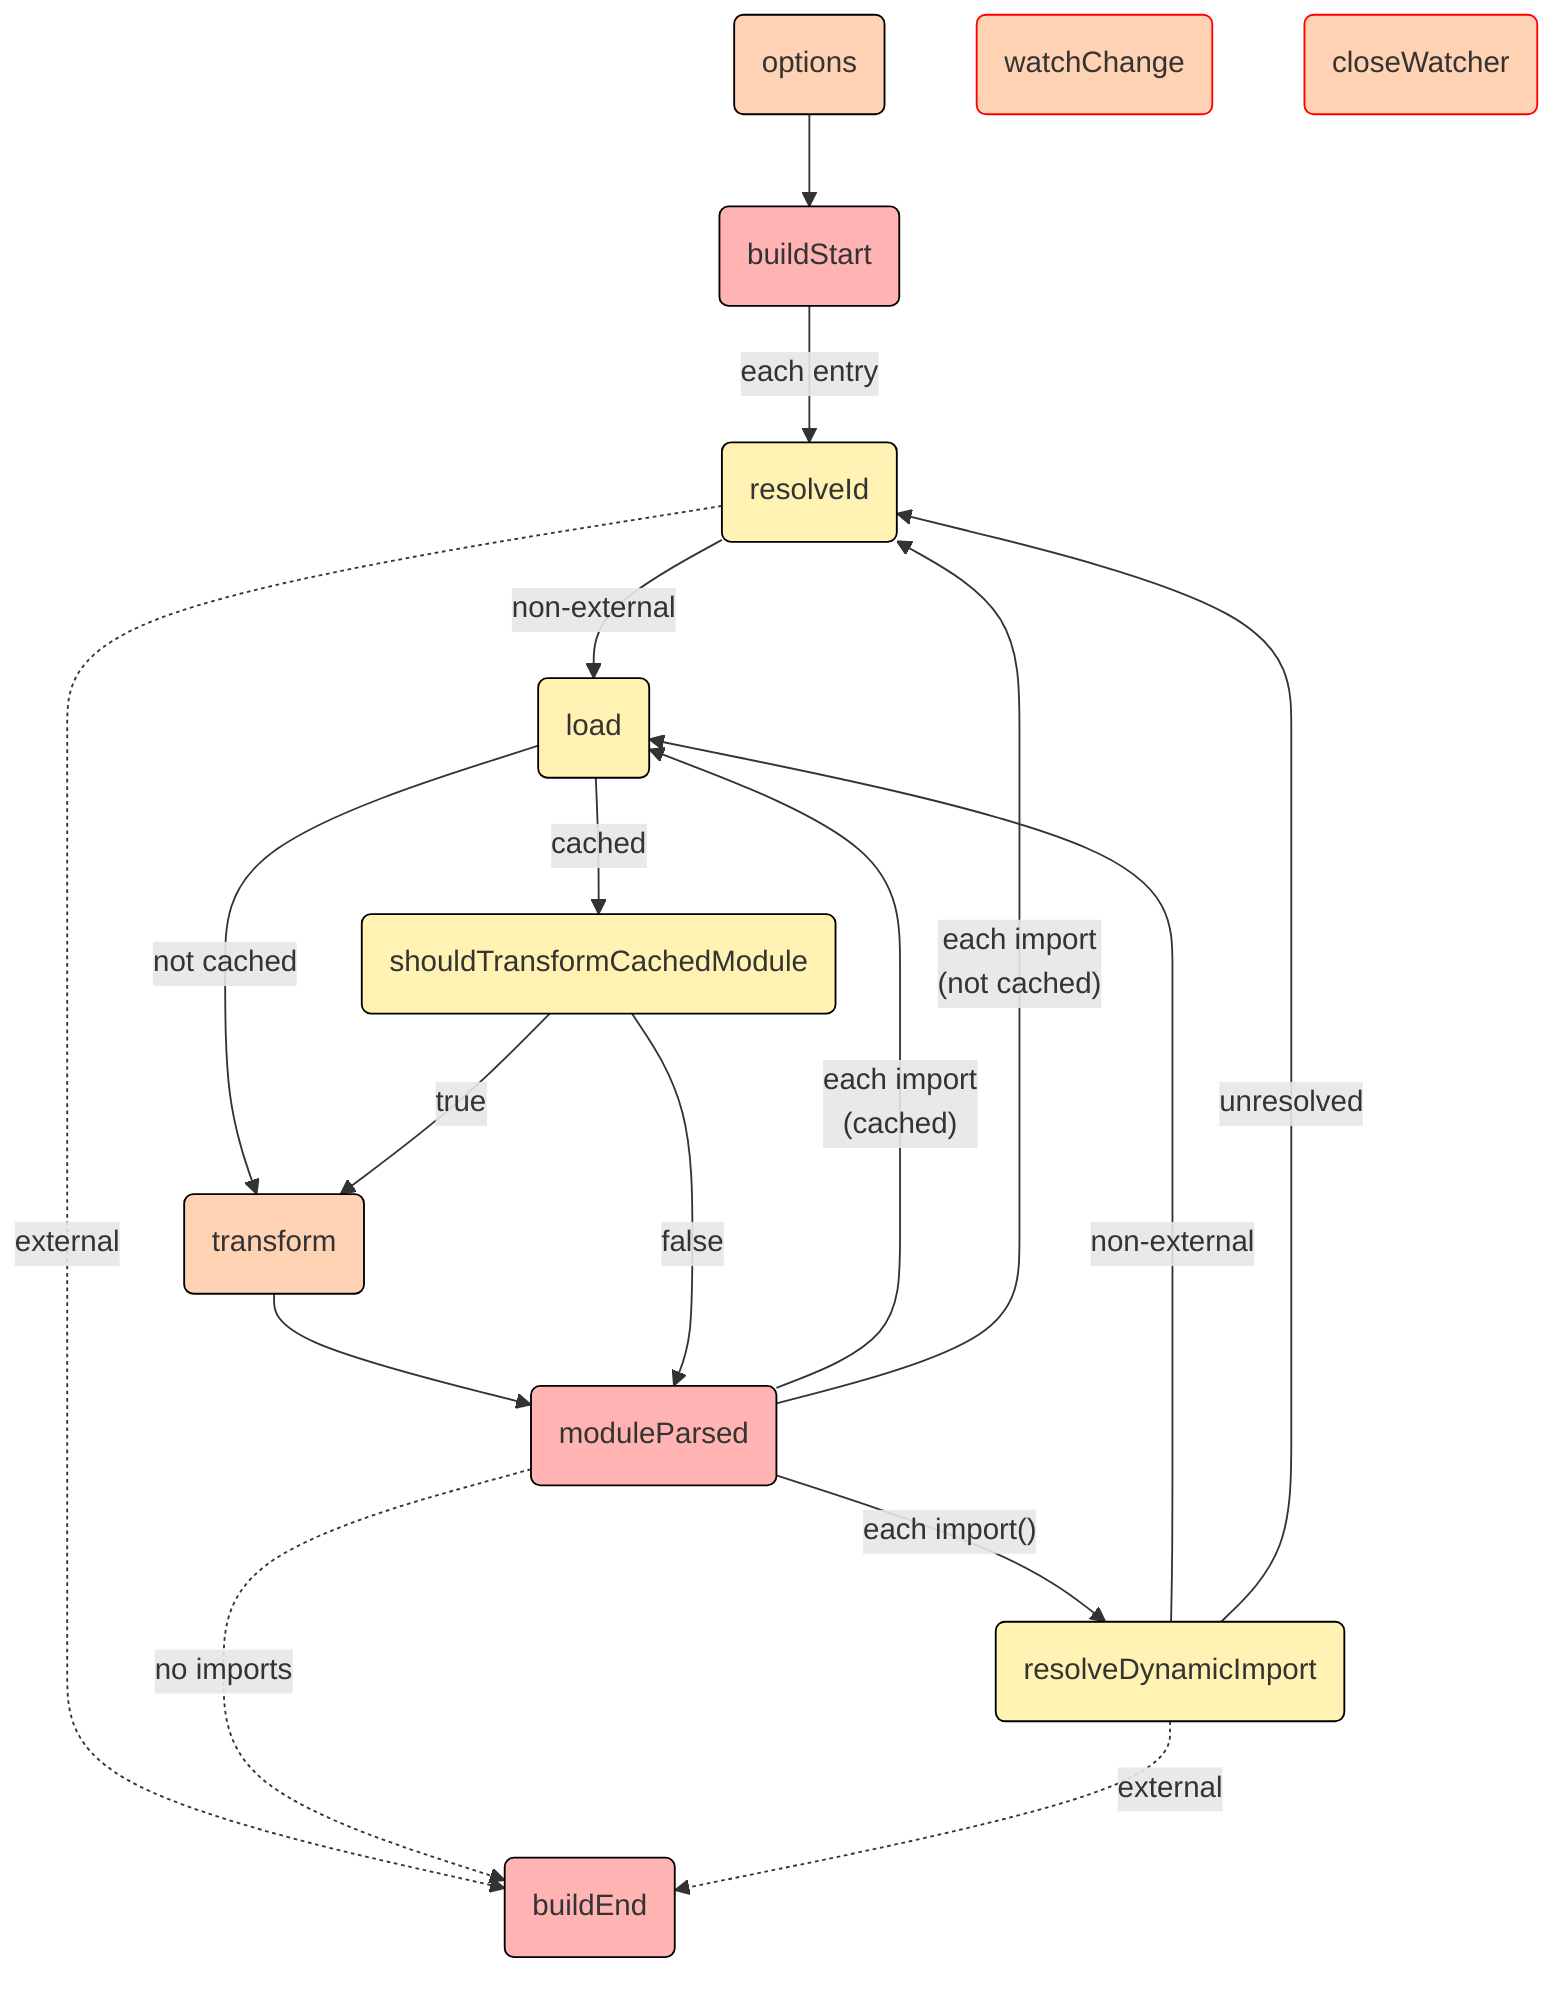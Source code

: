 flowchart TB
    classDef hook-parallel fill:#ffb3b3,stroke:#000;
    classDef hook-sequential fill:#ffd2b3,stroke:#000;
    classDef hook-first fill:#fff2b3,stroke:#000;
    classDef hook-sequential-sync fill:#ffd2b3,stroke:#f00;
    classDef hook-first-sync fill:#fff2b3,stroke:#f00;

	buildend("buildEnd"):::hook-parallel
	click buildend "/guide/en/#buildend" _parent

    buildstart("buildStart"):::hook-parallel
	click buildstart "/guide/en/#buildstart" _parent

	load("load"):::hook-first
	click load "/guide/en/#load" _parent

	moduleparsed("moduleParsed"):::hook-parallel
	click moduleparsed "/guide/en/#moduleparsed" _parent

	options("options"):::hook-sequential
	click options "/guide/en/#options" _parent

	resolvedynamicimport("resolveDynamicImport"):::hook-first
	click resolvedynamicimport "/guide/en/#resolvedynamicimport" _parent

	resolveid("resolveId"):::hook-first
	click resolveid "/guide/en/#resolveid" _parent

	shouldtransformcachedmodule("shouldTransformCachedModule"):::hook-first
	click shouldtransformcachedmodule "/guide/en/#shouldtransformcachedmodule" _parent

	transform("transform"):::hook-sequential
	click transform "/guide/en/#transform" _parent

	watchchange("watchChange"):::hook-sequential-sync
	click watchchange "/guide/en/#watchchange" _parent

    closewatcher("closeWatcher"):::hook-sequential-sync
	click closewatcher "/guide/en/#closewatcher" _parent

    options
    --> buildstart
    --> |each entry|resolveid
    .-> |external|buildend

    resolveid
    --> |non-external|load
    --> |not cached|transform
    --> moduleparsed
    .-> |no imports|buildend

    load
    --> |cached|shouldtransformcachedmodule
    --> |false|moduleparsed

    shouldtransformcachedmodule
    --> |true|transform

    moduleparsed
    --> |"each import()"|resolvedynamicimport
    --> |non-external|load

    moduleparsed
    --> |"each import\n(cached)"|load

    moduleparsed
    --> |"each import\n(not cached)"|resolveid

    resolvedynamicimport
    .-> |external|buildend

    resolvedynamicimport
    --> |unresolved|resolveid